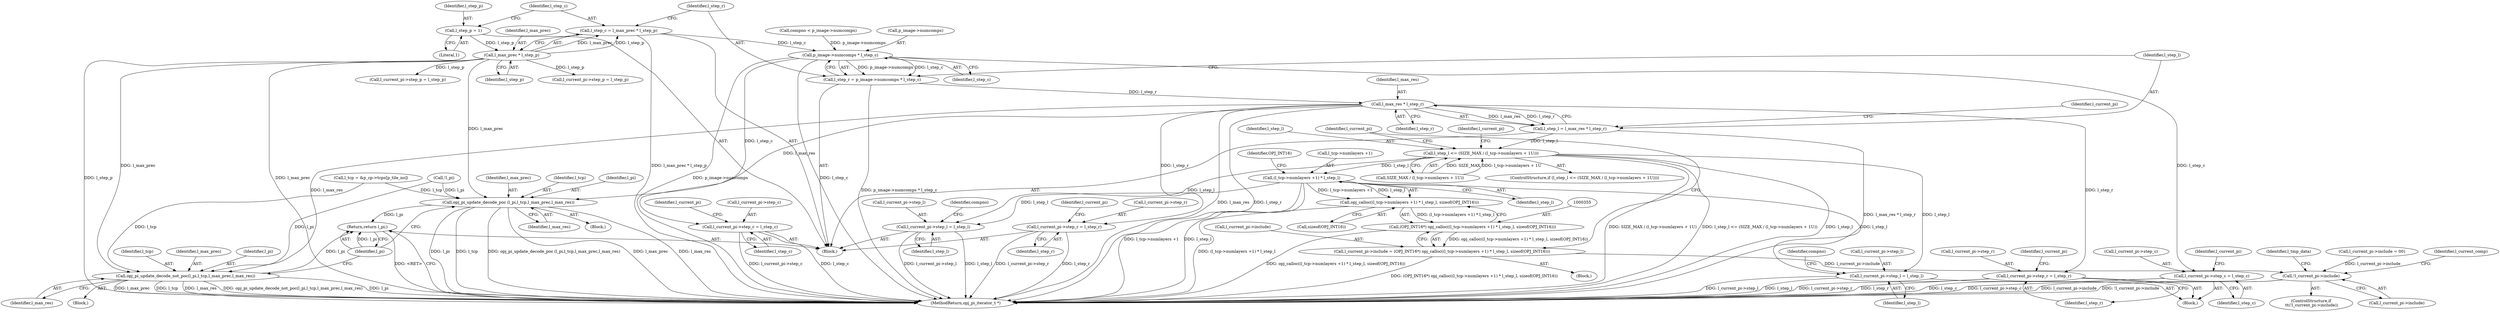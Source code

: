 digraph "0_openjpeg_c16bc057ba3f125051c9966cf1f5b68a05681de4@integer" {
"1000314" [label="(Call,l_step_c = l_max_prec * l_step_p)"];
"1000316" [label="(Call,l_max_prec * l_step_p)"];
"1000311" [label="(Call,l_step_p = 1)"];
"1000321" [label="(Call,p_image->numcomps * l_step_c)"];
"1000319" [label="(Call,l_step_r = p_image->numcomps * l_step_c)"];
"1000328" [label="(Call,l_max_res * l_step_r)"];
"1000326" [label="(Call,l_step_l = l_max_res * l_step_r)"];
"1000340" [label="(Call,l_step_l <= (SIZE_MAX / (l_tcp->numlayers + 1U)))"];
"1000357" [label="(Call,(l_tcp->numlayers +1) * l_step_l)"];
"1000356" [label="(Call,opj_calloc((l_tcp->numlayers +1) * l_step_l, sizeof(OPJ_INT16)))"];
"1000354" [label="(Call,(OPJ_INT16*) opj_calloc((l_tcp->numlayers +1) * l_step_l, sizeof(OPJ_INT16)))"];
"1000350" [label="(Call,l_current_pi->include = (OPJ_INT16*) opj_calloc((l_tcp->numlayers +1) * l_step_l, sizeof(OPJ_INT16)))"];
"1000367" [label="(Call,!l_current_pi->include)"];
"1000431" [label="(Call,l_current_pi->step_l = l_step_l)"];
"1000583" [label="(Call,l_current_pi->step_l = l_step_l)"];
"1000426" [label="(Call,l_current_pi->step_r = l_step_r)"];
"1000578" [label="(Call,l_current_pi->step_r = l_step_r)"];
"1000699" [label="(Call,opj_pi_update_decode_poc (l_pi,l_tcp,l_max_prec,l_max_res))"];
"1000711" [label="(Return,return l_pi;)"];
"1000706" [label="(Call,opj_pi_update_decode_not_poc(l_pi,l_tcp,l_max_prec,l_max_res))"];
"1000421" [label="(Call,l_current_pi->step_c = l_step_c)"];
"1000573" [label="(Call,l_current_pi->step_c = l_step_c)"];
"1000365" [label="(Identifier,OPJ_INT16)"];
"1000711" [label="(Return,return l_pi;)"];
"1000326" [label="(Call,l_step_l = l_max_res * l_step_r)"];
"1000382" [label="(Identifier,l_current_comp)"];
"1000274" [label="(Call,compno < p_image->numcomps)"];
"1000699" [label="(Call,opj_pi_update_decode_poc (l_pi,l_tcp,l_max_prec,l_max_res))"];
"1000340" [label="(Call,l_step_l <= (SIZE_MAX / (l_tcp->numlayers + 1U)))"];
"1000590" [label="(Identifier,compno)"];
"1000127" [label="(Block,)"];
"1000363" [label="(Identifier,l_step_l)"];
"1000582" [label="(Identifier,l_step_r)"];
"1000573" [label="(Call,l_current_pi->step_c = l_step_c)"];
"1000568" [label="(Call,l_current_pi->step_p = l_step_p)"];
"1000577" [label="(Identifier,l_step_c)"];
"1000713" [label="(MethodReturn,opj_pi_iterator_t *)"];
"1000352" [label="(Identifier,l_current_pi)"];
"1000532" [label="(Block,)"];
"1000313" [label="(Literal,1)"];
"1000330" [label="(Identifier,l_step_r)"];
"1000702" [label="(Identifier,l_max_prec)"];
"1000712" [label="(Identifier,l_pi)"];
"1000314" [label="(Call,l_step_c = l_max_prec * l_step_p)"];
"1000703" [label="(Identifier,l_max_res)"];
"1000433" [label="(Identifier,l_current_pi)"];
"1000705" [label="(Block,)"];
"1000583" [label="(Call,l_current_pi->step_l = l_step_l)"];
"1000421" [label="(Call,l_current_pi->step_c = l_step_c)"];
"1000435" [label="(Identifier,l_step_l)"];
"1000587" [label="(Identifier,l_step_l)"];
"1000356" [label="(Call,opj_calloc((l_tcp->numlayers +1) * l_step_l, sizeof(OPJ_INT16)))"];
"1000354" [label="(Call,(OPJ_INT16*) opj_calloc((l_tcp->numlayers +1) * l_step_l, sizeof(OPJ_INT16)))"];
"1000311" [label="(Call,l_step_p = 1)"];
"1000319" [label="(Call,l_step_r = p_image->numcomps * l_step_c)"];
"1000422" [label="(Call,l_current_pi->step_c)"];
"1000708" [label="(Identifier,l_tcp)"];
"1000432" [label="(Call,l_current_pi->step_l)"];
"1000428" [label="(Identifier,l_current_pi)"];
"1000322" [label="(Call,p_image->numcomps)"];
"1000349" [label="(Block,)"];
"1000366" [label="(ControlStructure,if\n \t\t(!l_current_pi->include))"];
"1000329" [label="(Identifier,l_max_res)"];
"1000357" [label="(Call,(l_tcp->numlayers +1) * l_step_l)"];
"1000351" [label="(Call,l_current_pi->include)"];
"1000430" [label="(Identifier,l_step_r)"];
"1000373" [label="(Identifier,l_tmp_data)"];
"1000710" [label="(Identifier,l_max_res)"];
"1000438" [label="(Identifier,compno)"];
"1000312" [label="(Identifier,l_step_p)"];
"1000580" [label="(Identifier,l_current_pi)"];
"1000368" [label="(Call,l_current_pi->include)"];
"1000315" [label="(Identifier,l_step_c)"];
"1000332" [label="(Identifier,l_current_pi)"];
"1000579" [label="(Call,l_current_pi->step_r)"];
"1000425" [label="(Identifier,l_step_c)"];
"1000325" [label="(Identifier,l_step_c)"];
"1000585" [label="(Identifier,l_current_pi)"];
"1000578" [label="(Call,l_current_pi->step_r = l_step_r)"];
"1000426" [label="(Call,l_current_pi->step_r = l_step_r)"];
"1000193" [label="(Call,l_tcp = &p_cp->tcps[p_tile_no])"];
"1000328" [label="(Call,l_max_res * l_step_r)"];
"1000431" [label="(Call,l_current_pi->step_l = l_step_l)"];
"1000701" [label="(Identifier,l_tcp)"];
"1000342" [label="(Call,SIZE_MAX / (l_tcp->numlayers + 1U))"];
"1000320" [label="(Identifier,l_step_r)"];
"1000334" [label="(Call,l_current_pi->include = 00)"];
"1000317" [label="(Identifier,l_max_prec)"];
"1000364" [label="(Call,sizeof(OPJ_INT16))"];
"1000574" [label="(Call,l_current_pi->step_c)"];
"1000316" [label="(Call,l_max_prec * l_step_p)"];
"1000706" [label="(Call,opj_pi_update_decode_not_poc(l_pi,l_tcp,l_max_prec,l_max_res))"];
"1000584" [label="(Call,l_current_pi->step_l)"];
"1000709" [label="(Identifier,l_max_prec)"];
"1000700" [label="(Identifier,l_pi)"];
"1000327" [label="(Identifier,l_step_l)"];
"1000369" [label="(Identifier,l_current_pi)"];
"1000258" [label="(Call,!l_pi)"];
"1000427" [label="(Call,l_current_pi->step_r)"];
"1000318" [label="(Identifier,l_step_p)"];
"1000707" [label="(Identifier,l_pi)"];
"1000367" [label="(Call,!l_current_pi->include)"];
"1000339" [label="(ControlStructure,if (l_step_l <= (SIZE_MAX / (l_tcp->numlayers + 1U))))"];
"1000350" [label="(Call,l_current_pi->include = (OPJ_INT16*) opj_calloc((l_tcp->numlayers +1) * l_step_l, sizeof(OPJ_INT16)))"];
"1000698" [label="(Block,)"];
"1000358" [label="(Call,l_tcp->numlayers +1)"];
"1000321" [label="(Call,p_image->numcomps * l_step_c)"];
"1000341" [label="(Identifier,l_step_l)"];
"1000416" [label="(Call,l_current_pi->step_p = l_step_p)"];
"1000314" -> "1000127"  [label="AST: "];
"1000314" -> "1000316"  [label="CFG: "];
"1000315" -> "1000314"  [label="AST: "];
"1000316" -> "1000314"  [label="AST: "];
"1000320" -> "1000314"  [label="CFG: "];
"1000314" -> "1000713"  [label="DDG: l_max_prec * l_step_p"];
"1000316" -> "1000314"  [label="DDG: l_max_prec"];
"1000316" -> "1000314"  [label="DDG: l_step_p"];
"1000314" -> "1000321"  [label="DDG: l_step_c"];
"1000316" -> "1000318"  [label="CFG: "];
"1000317" -> "1000316"  [label="AST: "];
"1000318" -> "1000316"  [label="AST: "];
"1000316" -> "1000713"  [label="DDG: l_step_p"];
"1000316" -> "1000713"  [label="DDG: l_max_prec"];
"1000311" -> "1000316"  [label="DDG: l_step_p"];
"1000316" -> "1000416"  [label="DDG: l_step_p"];
"1000316" -> "1000568"  [label="DDG: l_step_p"];
"1000316" -> "1000699"  [label="DDG: l_max_prec"];
"1000316" -> "1000706"  [label="DDG: l_max_prec"];
"1000311" -> "1000127"  [label="AST: "];
"1000311" -> "1000313"  [label="CFG: "];
"1000312" -> "1000311"  [label="AST: "];
"1000313" -> "1000311"  [label="AST: "];
"1000315" -> "1000311"  [label="CFG: "];
"1000321" -> "1000319"  [label="AST: "];
"1000321" -> "1000325"  [label="CFG: "];
"1000322" -> "1000321"  [label="AST: "];
"1000325" -> "1000321"  [label="AST: "];
"1000319" -> "1000321"  [label="CFG: "];
"1000321" -> "1000713"  [label="DDG: p_image->numcomps"];
"1000321" -> "1000713"  [label="DDG: l_step_c"];
"1000321" -> "1000319"  [label="DDG: p_image->numcomps"];
"1000321" -> "1000319"  [label="DDG: l_step_c"];
"1000274" -> "1000321"  [label="DDG: p_image->numcomps"];
"1000321" -> "1000421"  [label="DDG: l_step_c"];
"1000321" -> "1000573"  [label="DDG: l_step_c"];
"1000319" -> "1000127"  [label="AST: "];
"1000320" -> "1000319"  [label="AST: "];
"1000327" -> "1000319"  [label="CFG: "];
"1000319" -> "1000713"  [label="DDG: p_image->numcomps * l_step_c"];
"1000319" -> "1000328"  [label="DDG: l_step_r"];
"1000328" -> "1000326"  [label="AST: "];
"1000328" -> "1000330"  [label="CFG: "];
"1000329" -> "1000328"  [label="AST: "];
"1000330" -> "1000328"  [label="AST: "];
"1000326" -> "1000328"  [label="CFG: "];
"1000328" -> "1000713"  [label="DDG: l_max_res"];
"1000328" -> "1000713"  [label="DDG: l_step_r"];
"1000328" -> "1000326"  [label="DDG: l_max_res"];
"1000328" -> "1000326"  [label="DDG: l_step_r"];
"1000328" -> "1000426"  [label="DDG: l_step_r"];
"1000328" -> "1000578"  [label="DDG: l_step_r"];
"1000328" -> "1000699"  [label="DDG: l_max_res"];
"1000328" -> "1000706"  [label="DDG: l_max_res"];
"1000326" -> "1000127"  [label="AST: "];
"1000327" -> "1000326"  [label="AST: "];
"1000332" -> "1000326"  [label="CFG: "];
"1000326" -> "1000713"  [label="DDG: l_max_res * l_step_r"];
"1000326" -> "1000340"  [label="DDG: l_step_l"];
"1000340" -> "1000339"  [label="AST: "];
"1000340" -> "1000342"  [label="CFG: "];
"1000341" -> "1000340"  [label="AST: "];
"1000342" -> "1000340"  [label="AST: "];
"1000352" -> "1000340"  [label="CFG: "];
"1000369" -> "1000340"  [label="CFG: "];
"1000340" -> "1000713"  [label="DDG: SIZE_MAX / (l_tcp->numlayers + 1U)"];
"1000340" -> "1000713"  [label="DDG: l_step_l <= (SIZE_MAX / (l_tcp->numlayers + 1U))"];
"1000340" -> "1000713"  [label="DDG: l_step_l"];
"1000342" -> "1000340"  [label="DDG: SIZE_MAX"];
"1000342" -> "1000340"  [label="DDG: l_tcp->numlayers + 1U"];
"1000340" -> "1000357"  [label="DDG: l_step_l"];
"1000340" -> "1000431"  [label="DDG: l_step_l"];
"1000340" -> "1000583"  [label="DDG: l_step_l"];
"1000357" -> "1000356"  [label="AST: "];
"1000357" -> "1000363"  [label="CFG: "];
"1000358" -> "1000357"  [label="AST: "];
"1000363" -> "1000357"  [label="AST: "];
"1000365" -> "1000357"  [label="CFG: "];
"1000357" -> "1000713"  [label="DDG: l_tcp->numlayers +1"];
"1000357" -> "1000713"  [label="DDG: l_step_l"];
"1000357" -> "1000356"  [label="DDG: l_tcp->numlayers +1"];
"1000357" -> "1000356"  [label="DDG: l_step_l"];
"1000357" -> "1000431"  [label="DDG: l_step_l"];
"1000357" -> "1000583"  [label="DDG: l_step_l"];
"1000356" -> "1000354"  [label="AST: "];
"1000356" -> "1000364"  [label="CFG: "];
"1000364" -> "1000356"  [label="AST: "];
"1000354" -> "1000356"  [label="CFG: "];
"1000356" -> "1000713"  [label="DDG: (l_tcp->numlayers +1) * l_step_l"];
"1000356" -> "1000354"  [label="DDG: (l_tcp->numlayers +1) * l_step_l"];
"1000354" -> "1000350"  [label="AST: "];
"1000355" -> "1000354"  [label="AST: "];
"1000350" -> "1000354"  [label="CFG: "];
"1000354" -> "1000713"  [label="DDG: opj_calloc((l_tcp->numlayers +1) * l_step_l, sizeof(OPJ_INT16))"];
"1000354" -> "1000350"  [label="DDG: opj_calloc((l_tcp->numlayers +1) * l_step_l, sizeof(OPJ_INT16))"];
"1000350" -> "1000349"  [label="AST: "];
"1000351" -> "1000350"  [label="AST: "];
"1000369" -> "1000350"  [label="CFG: "];
"1000350" -> "1000713"  [label="DDG: (OPJ_INT16*) opj_calloc((l_tcp->numlayers +1) * l_step_l, sizeof(OPJ_INT16))"];
"1000350" -> "1000367"  [label="DDG: l_current_pi->include"];
"1000367" -> "1000366"  [label="AST: "];
"1000367" -> "1000368"  [label="CFG: "];
"1000368" -> "1000367"  [label="AST: "];
"1000373" -> "1000367"  [label="CFG: "];
"1000382" -> "1000367"  [label="CFG: "];
"1000367" -> "1000713"  [label="DDG: l_current_pi->include"];
"1000367" -> "1000713"  [label="DDG: !l_current_pi->include"];
"1000334" -> "1000367"  [label="DDG: l_current_pi->include"];
"1000431" -> "1000127"  [label="AST: "];
"1000431" -> "1000435"  [label="CFG: "];
"1000432" -> "1000431"  [label="AST: "];
"1000435" -> "1000431"  [label="AST: "];
"1000438" -> "1000431"  [label="CFG: "];
"1000431" -> "1000713"  [label="DDG: l_current_pi->step_l"];
"1000431" -> "1000713"  [label="DDG: l_step_l"];
"1000583" -> "1000532"  [label="AST: "];
"1000583" -> "1000587"  [label="CFG: "];
"1000584" -> "1000583"  [label="AST: "];
"1000587" -> "1000583"  [label="AST: "];
"1000590" -> "1000583"  [label="CFG: "];
"1000583" -> "1000713"  [label="DDG: l_current_pi->step_l"];
"1000583" -> "1000713"  [label="DDG: l_step_l"];
"1000426" -> "1000127"  [label="AST: "];
"1000426" -> "1000430"  [label="CFG: "];
"1000427" -> "1000426"  [label="AST: "];
"1000430" -> "1000426"  [label="AST: "];
"1000433" -> "1000426"  [label="CFG: "];
"1000426" -> "1000713"  [label="DDG: l_current_pi->step_r"];
"1000426" -> "1000713"  [label="DDG: l_step_r"];
"1000578" -> "1000532"  [label="AST: "];
"1000578" -> "1000582"  [label="CFG: "];
"1000579" -> "1000578"  [label="AST: "];
"1000582" -> "1000578"  [label="AST: "];
"1000585" -> "1000578"  [label="CFG: "];
"1000578" -> "1000713"  [label="DDG: l_current_pi->step_r"];
"1000578" -> "1000713"  [label="DDG: l_step_r"];
"1000699" -> "1000698"  [label="AST: "];
"1000699" -> "1000703"  [label="CFG: "];
"1000700" -> "1000699"  [label="AST: "];
"1000701" -> "1000699"  [label="AST: "];
"1000702" -> "1000699"  [label="AST: "];
"1000703" -> "1000699"  [label="AST: "];
"1000712" -> "1000699"  [label="CFG: "];
"1000699" -> "1000713"  [label="DDG: l_pi"];
"1000699" -> "1000713"  [label="DDG: l_tcp"];
"1000699" -> "1000713"  [label="DDG: opj_pi_update_decode_poc (l_pi,l_tcp,l_max_prec,l_max_res)"];
"1000699" -> "1000713"  [label="DDG: l_max_prec"];
"1000699" -> "1000713"  [label="DDG: l_max_res"];
"1000258" -> "1000699"  [label="DDG: l_pi"];
"1000193" -> "1000699"  [label="DDG: l_tcp"];
"1000699" -> "1000711"  [label="DDG: l_pi"];
"1000711" -> "1000127"  [label="AST: "];
"1000711" -> "1000712"  [label="CFG: "];
"1000712" -> "1000711"  [label="AST: "];
"1000713" -> "1000711"  [label="CFG: "];
"1000711" -> "1000713"  [label="DDG: <RET>"];
"1000712" -> "1000711"  [label="DDG: l_pi"];
"1000706" -> "1000711"  [label="DDG: l_pi"];
"1000706" -> "1000705"  [label="AST: "];
"1000706" -> "1000710"  [label="CFG: "];
"1000707" -> "1000706"  [label="AST: "];
"1000708" -> "1000706"  [label="AST: "];
"1000709" -> "1000706"  [label="AST: "];
"1000710" -> "1000706"  [label="AST: "];
"1000712" -> "1000706"  [label="CFG: "];
"1000706" -> "1000713"  [label="DDG: l_max_prec"];
"1000706" -> "1000713"  [label="DDG: l_tcp"];
"1000706" -> "1000713"  [label="DDG: l_max_res"];
"1000706" -> "1000713"  [label="DDG: opj_pi_update_decode_not_poc(l_pi,l_tcp,l_max_prec,l_max_res)"];
"1000706" -> "1000713"  [label="DDG: l_pi"];
"1000258" -> "1000706"  [label="DDG: l_pi"];
"1000193" -> "1000706"  [label="DDG: l_tcp"];
"1000421" -> "1000127"  [label="AST: "];
"1000421" -> "1000425"  [label="CFG: "];
"1000422" -> "1000421"  [label="AST: "];
"1000425" -> "1000421"  [label="AST: "];
"1000428" -> "1000421"  [label="CFG: "];
"1000421" -> "1000713"  [label="DDG: l_current_pi->step_c"];
"1000421" -> "1000713"  [label="DDG: l_step_c"];
"1000573" -> "1000532"  [label="AST: "];
"1000573" -> "1000577"  [label="CFG: "];
"1000574" -> "1000573"  [label="AST: "];
"1000577" -> "1000573"  [label="AST: "];
"1000580" -> "1000573"  [label="CFG: "];
"1000573" -> "1000713"  [label="DDG: l_step_c"];
"1000573" -> "1000713"  [label="DDG: l_current_pi->step_c"];
}
